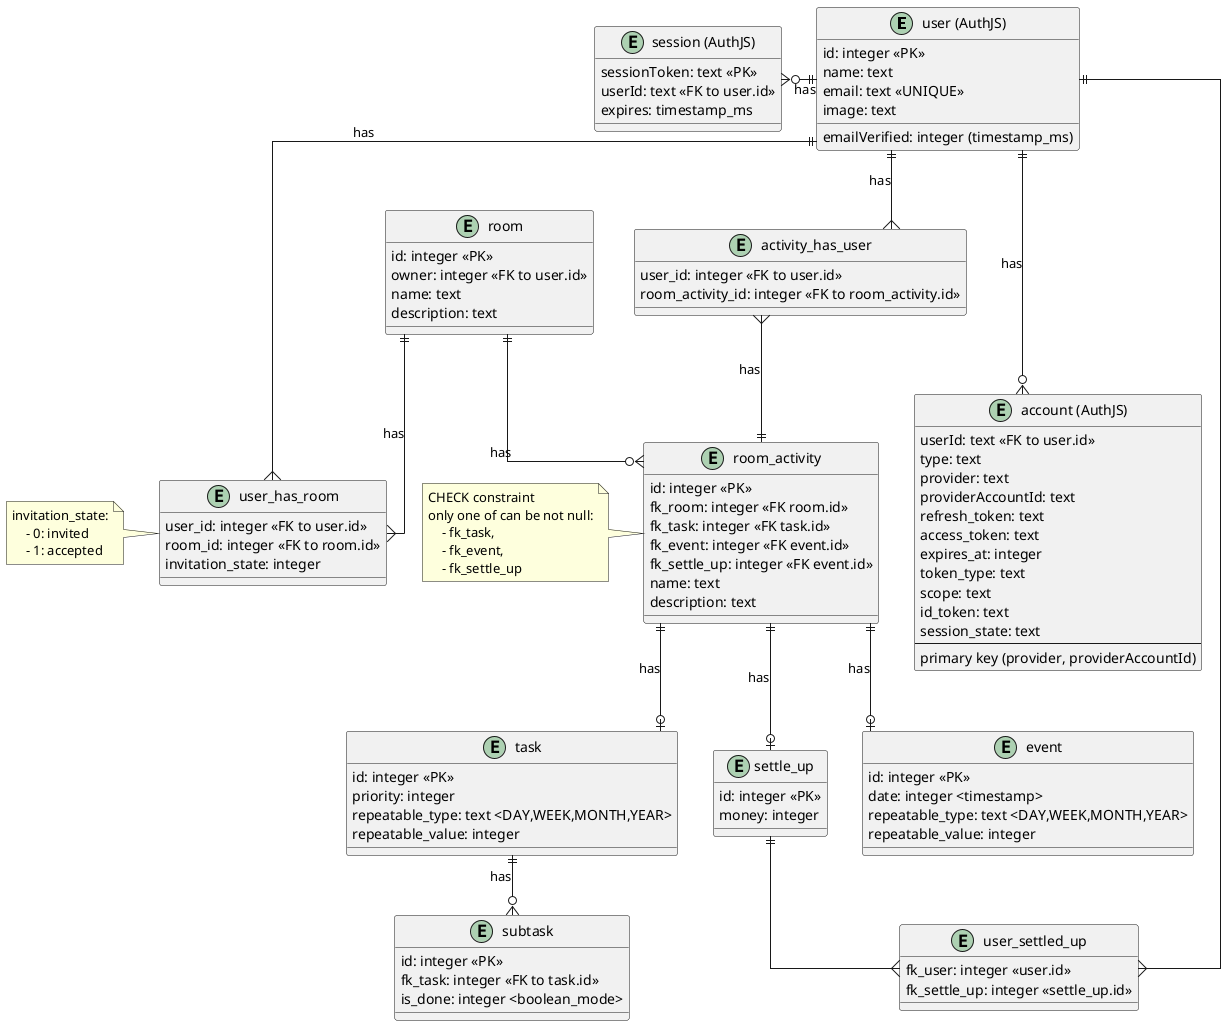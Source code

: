 @startuml

skinparam linetype ortho


entity "user (AuthJS)" as user {
  id: integer <<PK>>
  name: text
  email: text <<UNIQUE>>
  emailVerified: integer (timestamp_ms)
  image: text
}

entity "account (AuthJS)" as account {
  userId: text <<FK to user.id>>
  type: text
  provider: text
  providerAccountId: text
  refresh_token: text
  access_token: text
  expires_at: integer
  token_type: text
  scope: text
  id_token: text
  session_state: text
  --
  primary key (provider, providerAccountId)
}

entity "session (AuthJS)" as session {
  sessionToken: text <<PK>>
  userId: text <<FK to user.id>>
  expires: timestamp_ms
}


entity "user_has_room" as user_has_room {
    user_id: integer <<FK to user.id>>
    room_id: integer <<FK to room.id>>
    invitation_state: integer
}

note left of user_has_room
invitation_state:
    - 0: invited
    - 1: accepted
end note

entity "room" as room {
    id: integer <<PK>>
    owner: integer <<FK to user.id>>
    name: text
    description: text
}

entity "room_activity" {
    id: integer <<PK>>
    fk_room: integer <<FK room.id>>
    fk_task: integer <<FK task.id>>
    fk_event: integer <<FK event.id>>
    fk_settle_up: integer <<FK event.id>>
    name: text
    description: text
}

note left of room_activity
    CHECK constraint 
    only one of can be not null:
        - fk_task, 
        - fk_event, 
        - fk_settle_up  
end note

entity "activity_has_user" {
    user_id: integer <<FK to user.id>>
    room_activity_id: integer <<FK to room_activity.id>>
}

entity "task" as task {
    id: integer <<PK>>
    priority: integer
    repeatable_type: text <DAY,WEEK,MONTH,YEAR>
    repeatable_value: integer
}

entity "subtask" as subtask {
    id: integer <<PK>>
    fk_task: integer <<FK to task.id>>
    is_done: integer <boolean_mode>
}

entity "event" as event {
    id: integer <<PK>>
    date: integer <timestamp>
    repeatable_type: text <DAY,WEEK,MONTH,YEAR>
    repeatable_value: integer
}

entity "settle_up" as settle_up {
    id: integer <<PK>>
    money: integer
}

entity "user_settled_up" {
    fk_user: integer <<user.id>>
    fk_settle_up: integer <<settle_up.id>>
}

' Relationships
user ||-left-o{ session : has
user ||-down--o{ account : has

user ||---{ user_has_room : has
user_has_room }-up-|| room : has

room_activity ||--o| task : has
room_activity ||--o| event : has
room_activity ||--o| settle_up : has
room_activity }o-up-|| room : has

activity_has_user }-up-|| user : has
activity_has_user }--|| room_activity : has

task ||--o{ subtask : has

settle_up ||--{ user_settled_up
user_settled_up }--|| user

@enduml
